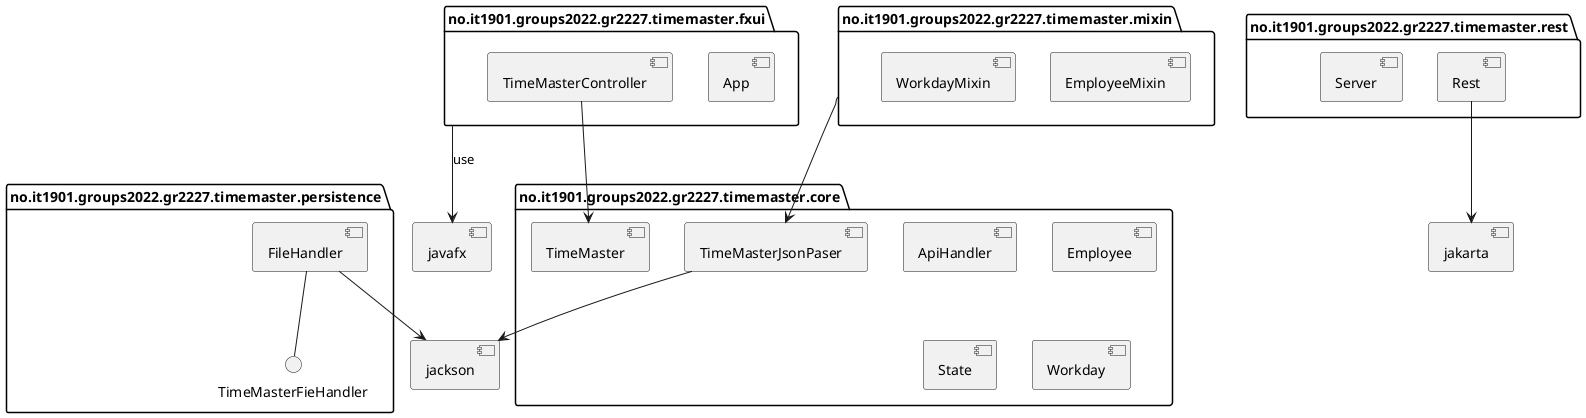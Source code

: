 @startuml Time Master

package "no.it1901.groups2022.gr2227.timemaster.core" as "core" {
  component ApiHandler
  component Employee
  component TimeMasterJsonPaser
  component State
  component TimeMaster
  component Workday
}

package "no.it1901.groups2022.gr2227.timemaster.fxui" as "fxui" {
  component App
  component TimeMasterController
}

package "no.it1901.groups2022.gr2227.timemaster.mixin" as "mixin" {
  component EmployeeMixin
  component WorkdayMixin
}

package "no.it1901.groups2022.gr2227.timemaster.persistence" as "pers" {
  interface TimeMasterFieHandler as TFH
  component FileHandler
  FileHandler -- TFH
}

package "no.it1901.groups2022.gr2227.timemaster.rest" as "rest" {
  component Rest
  component Server
}

component javafx 
component jakarta
component jackson

fxui --> javafx : "use"
TimeMasterController --> TimeMaster
Rest --> jakarta
FileHandler --> jackson
TimeMasterJsonPaser --> jackson
mixin --> TimeMasterJsonPaser


@enduml